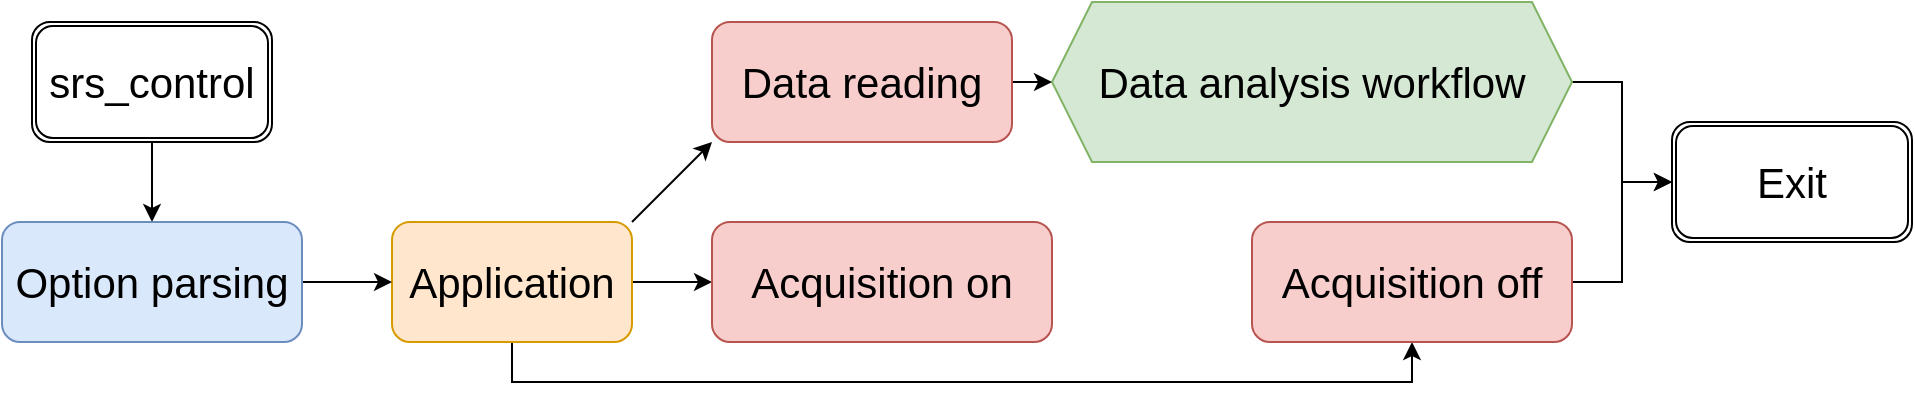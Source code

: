 <mxfile version="27.0.9">
  <diagram name="Page-1" id="c4acf3e9-155e-7222-9cf6-157b1a14988f">
    <mxGraphModel dx="1097" dy="661" grid="1" gridSize="10" guides="1" tooltips="1" connect="1" arrows="1" fold="1" page="1" pageScale="1" pageWidth="1100" pageHeight="850" background="none" math="0" shadow="0">
      <root>
        <mxCell id="0" />
        <mxCell id="1" parent="0" />
        <mxCell id="iopgpZI8zFw8Z4XDn8-N-12" style="edgeStyle=orthogonalEdgeStyle;rounded=0;orthogonalLoop=1;jettySize=auto;html=1;exitX=0.5;exitY=1;exitDx=0;exitDy=0;entryX=0.5;entryY=0;entryDx=0;entryDy=0;" edge="1" parent="1" source="iopgpZI8zFw8Z4XDn8-N-1" target="iopgpZI8zFw8Z4XDn8-N-7">
          <mxGeometry relative="1" as="geometry" />
        </mxCell>
        <mxCell id="iopgpZI8zFw8Z4XDn8-N-1" value="srs_control" style="shape=ext;double=1;rounded=1;whiteSpace=wrap;html=1;fontSize=21;" vertex="1" parent="1">
          <mxGeometry x="70" y="240" width="120" height="60" as="geometry" />
        </mxCell>
        <mxCell id="iopgpZI8zFw8Z4XDn8-N-21" style="edgeStyle=orthogonalEdgeStyle;rounded=0;orthogonalLoop=1;jettySize=auto;html=1;exitX=1;exitY=0.5;exitDx=0;exitDy=0;entryX=0;entryY=0.5;entryDx=0;entryDy=0;" edge="1" parent="1" source="iopgpZI8zFw8Z4XDn8-N-3" target="iopgpZI8zFw8Z4XDn8-N-20">
          <mxGeometry relative="1" as="geometry" />
        </mxCell>
        <mxCell id="iopgpZI8zFw8Z4XDn8-N-3" value="Data analysis workflow" style="shape=hexagon;perimeter=hexagonPerimeter2;whiteSpace=wrap;html=1;fixedSize=1;fontSize=21;rounded=0;shadow=0;fillColor=#d5e8d4;strokeColor=#82b366;" vertex="1" parent="1">
          <mxGeometry x="580" y="230" width="260" height="80" as="geometry" />
        </mxCell>
        <mxCell id="iopgpZI8zFw8Z4XDn8-N-14" style="edgeStyle=orthogonalEdgeStyle;rounded=0;orthogonalLoop=1;jettySize=auto;html=1;exitX=1;exitY=0.5;exitDx=0;exitDy=0;entryX=0;entryY=0.5;entryDx=0;entryDy=0;" edge="1" parent="1" source="iopgpZI8zFw8Z4XDn8-N-5" target="iopgpZI8zFw8Z4XDn8-N-9">
          <mxGeometry relative="1" as="geometry" />
        </mxCell>
        <mxCell id="iopgpZI8zFw8Z4XDn8-N-15" style="rounded=0;orthogonalLoop=1;jettySize=auto;html=1;exitX=1;exitY=0;exitDx=0;exitDy=0;entryX=0;entryY=1;entryDx=0;entryDy=0;strokeColor=default;" edge="1" parent="1" source="iopgpZI8zFw8Z4XDn8-N-5" target="iopgpZI8zFw8Z4XDn8-N-8">
          <mxGeometry relative="1" as="geometry" />
        </mxCell>
        <mxCell id="iopgpZI8zFw8Z4XDn8-N-18" style="edgeStyle=orthogonalEdgeStyle;rounded=0;orthogonalLoop=1;jettySize=auto;html=1;exitX=0.5;exitY=1;exitDx=0;exitDy=0;entryX=0.5;entryY=1;entryDx=0;entryDy=0;" edge="1" parent="1" source="iopgpZI8zFw8Z4XDn8-N-5" target="iopgpZI8zFw8Z4XDn8-N-10">
          <mxGeometry relative="1" as="geometry" />
        </mxCell>
        <mxCell id="iopgpZI8zFw8Z4XDn8-N-5" value="Application" style="rounded=1;whiteSpace=wrap;html=1;fontSize=21;fillColor=#ffe6cc;strokeColor=#d79b00;" vertex="1" parent="1">
          <mxGeometry x="250" y="340" width="120" height="60" as="geometry" />
        </mxCell>
        <mxCell id="iopgpZI8zFw8Z4XDn8-N-13" style="edgeStyle=orthogonalEdgeStyle;rounded=0;orthogonalLoop=1;jettySize=auto;html=1;exitX=1;exitY=0.5;exitDx=0;exitDy=0;entryX=0;entryY=0.5;entryDx=0;entryDy=0;" edge="1" parent="1" source="iopgpZI8zFw8Z4XDn8-N-7" target="iopgpZI8zFw8Z4XDn8-N-5">
          <mxGeometry relative="1" as="geometry" />
        </mxCell>
        <mxCell id="iopgpZI8zFw8Z4XDn8-N-7" value="Option parsing" style="rounded=1;whiteSpace=wrap;html=1;fontSize=21;fillColor=#dae8fc;strokeColor=#6c8ebf;" vertex="1" parent="1">
          <mxGeometry x="55" y="340" width="150" height="60" as="geometry" />
        </mxCell>
        <mxCell id="iopgpZI8zFw8Z4XDn8-N-16" style="edgeStyle=orthogonalEdgeStyle;rounded=0;orthogonalLoop=1;jettySize=auto;html=1;exitX=1;exitY=0.5;exitDx=0;exitDy=0;entryX=0;entryY=0.5;entryDx=0;entryDy=0;" edge="1" parent="1" source="iopgpZI8zFw8Z4XDn8-N-8" target="iopgpZI8zFw8Z4XDn8-N-3">
          <mxGeometry relative="1" as="geometry" />
        </mxCell>
        <mxCell id="iopgpZI8zFw8Z4XDn8-N-8" value="Data reading" style="rounded=1;whiteSpace=wrap;html=1;fontSize=21;fillColor=#f8cecc;strokeColor=#b85450;" vertex="1" parent="1">
          <mxGeometry x="410" y="240" width="150" height="60" as="geometry" />
        </mxCell>
        <mxCell id="iopgpZI8zFw8Z4XDn8-N-9" value="Acquisition on" style="rounded=1;whiteSpace=wrap;html=1;fontSize=21;fillColor=#f8cecc;strokeColor=#b85450;" vertex="1" parent="1">
          <mxGeometry x="410" y="340" width="170" height="60" as="geometry" />
        </mxCell>
        <mxCell id="iopgpZI8zFw8Z4XDn8-N-22" style="edgeStyle=orthogonalEdgeStyle;rounded=0;orthogonalLoop=1;jettySize=auto;html=1;entryX=0;entryY=0.5;entryDx=0;entryDy=0;" edge="1" parent="1" source="iopgpZI8zFw8Z4XDn8-N-10" target="iopgpZI8zFw8Z4XDn8-N-20">
          <mxGeometry relative="1" as="geometry" />
        </mxCell>
        <mxCell id="iopgpZI8zFw8Z4XDn8-N-10" value="Acquisition off" style="rounded=1;whiteSpace=wrap;html=1;fontSize=21;fillColor=#f8cecc;strokeColor=#b85450;" vertex="1" parent="1">
          <mxGeometry x="680" y="340" width="160" height="60" as="geometry" />
        </mxCell>
        <mxCell id="iopgpZI8zFw8Z4XDn8-N-20" value="Exit" style="shape=ext;double=1;rounded=1;whiteSpace=wrap;html=1;fontSize=21;" vertex="1" parent="1">
          <mxGeometry x="890" y="290" width="120" height="60" as="geometry" />
        </mxCell>
      </root>
    </mxGraphModel>
  </diagram>
</mxfile>
